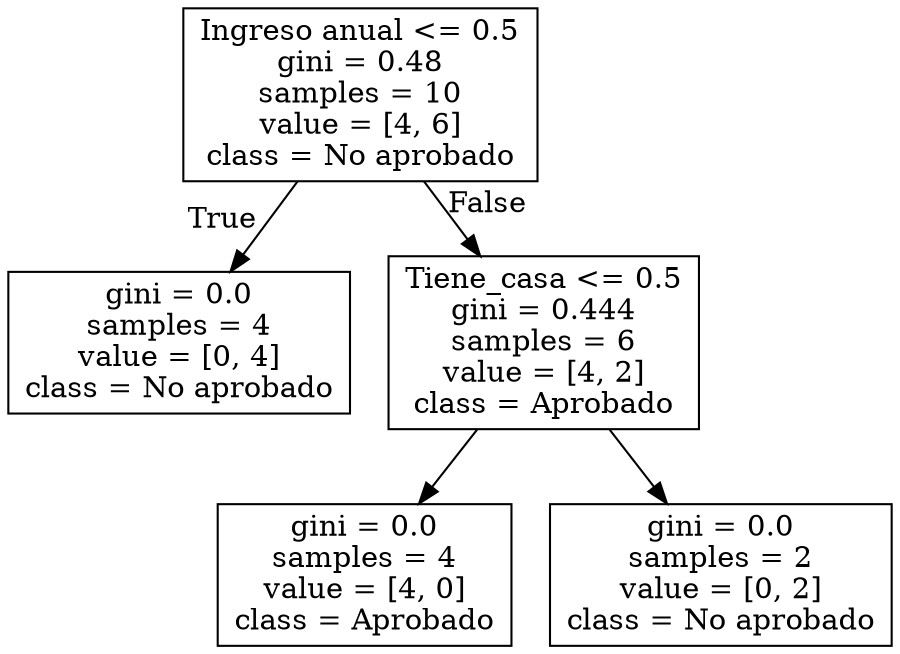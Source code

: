 digraph Tree {
node [shape=box] ;
0 [label="Ingreso anual <= 0.5\ngini = 0.48\nsamples = 10\nvalue = [4, 6]\nclass = No aprobado"] ;
1 [label="gini = 0.0\nsamples = 4\nvalue = [0, 4]\nclass = No aprobado"] ;
0 -> 1 [labeldistance=2.5, labelangle=45, headlabel="True"] ;
2 [label="Tiene_casa <= 0.5\ngini = 0.444\nsamples = 6\nvalue = [4, 2]\nclass = Aprobado"] ;
0 -> 2 [labeldistance=2.5, labelangle=-45, headlabel="False"] ;
3 [label="gini = 0.0\nsamples = 4\nvalue = [4, 0]\nclass = Aprobado"] ;
2 -> 3 ;
4 [label="gini = 0.0\nsamples = 2\nvalue = [0, 2]\nclass = No aprobado"] ;
2 -> 4 ;
}